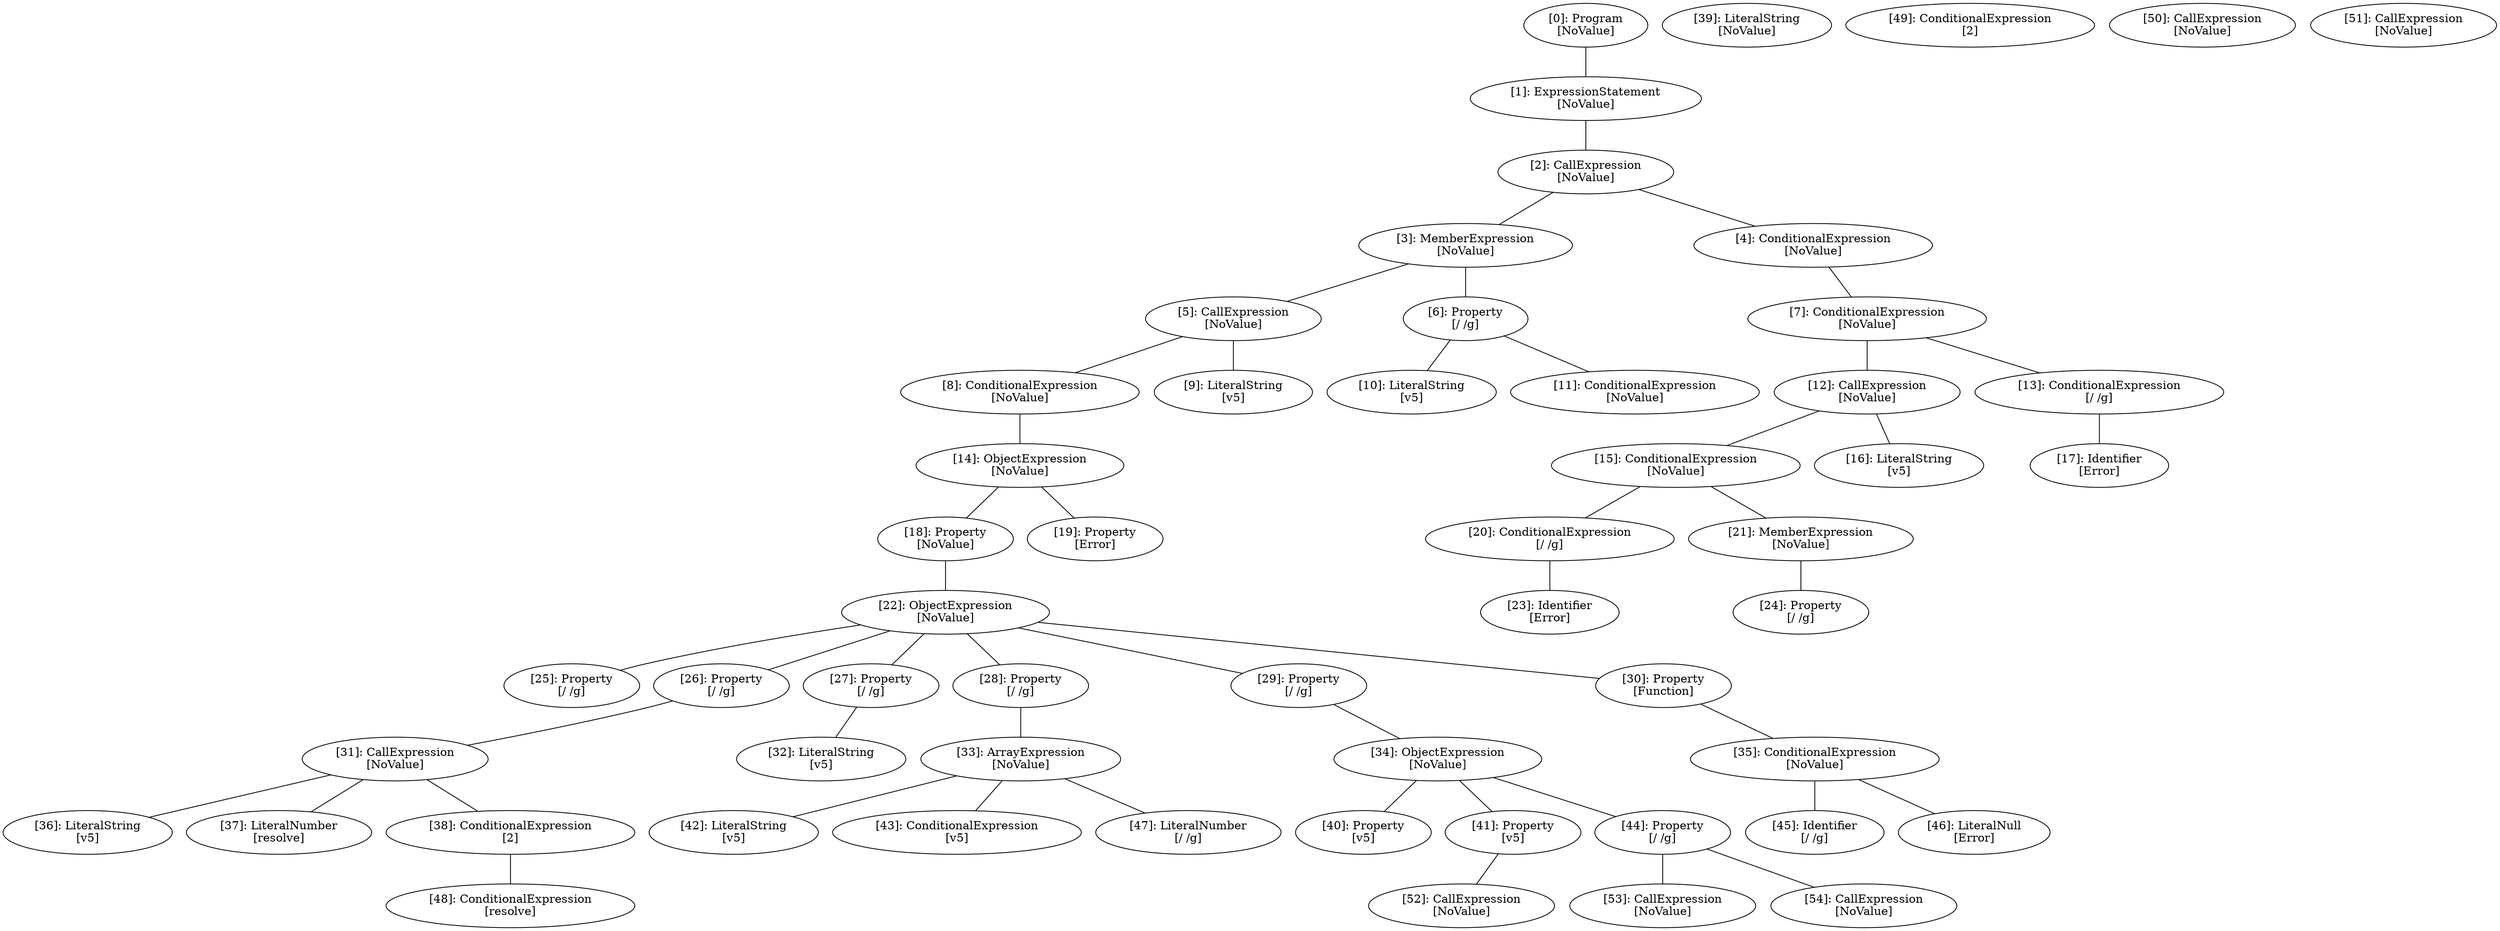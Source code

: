 // Result
graph {
	0 [label="[0]: Program
[NoValue]"]
	1 [label="[1]: ExpressionStatement
[NoValue]"]
	2 [label="[2]: CallExpression
[NoValue]"]
	3 [label="[3]: MemberExpression
[NoValue]"]
	4 [label="[4]: ConditionalExpression
[NoValue]"]
	5 [label="[5]: CallExpression
[NoValue]"]
	6 [label="[6]: Property
[/ /g]"]
	7 [label="[7]: ConditionalExpression
[NoValue]"]
	8 [label="[8]: ConditionalExpression
[NoValue]"]
	9 [label="[9]: LiteralString
[v5]"]
	10 [label="[10]: LiteralString
[v5]"]
	11 [label="[11]: ConditionalExpression
[NoValue]"]
	12 [label="[12]: CallExpression
[NoValue]"]
	13 [label="[13]: ConditionalExpression
[/ /g]"]
	14 [label="[14]: ObjectExpression
[NoValue]"]
	15 [label="[15]: ConditionalExpression
[NoValue]"]
	16 [label="[16]: LiteralString
[v5]"]
	17 [label="[17]: Identifier
[Error]"]
	18 [label="[18]: Property
[NoValue]"]
	19 [label="[19]: Property
[Error]"]
	20 [label="[20]: ConditionalExpression
[/ /g]"]
	21 [label="[21]: MemberExpression
[NoValue]"]
	22 [label="[22]: ObjectExpression
[NoValue]"]
	23 [label="[23]: Identifier
[Error]"]
	24 [label="[24]: Property
[/ /g]"]
	25 [label="[25]: Property
[/ /g]"]
	26 [label="[26]: Property
[/ /g]"]
	27 [label="[27]: Property
[/ /g]"]
	28 [label="[28]: Property
[/ /g]"]
	29 [label="[29]: Property
[/ /g]"]
	30 [label="[30]: Property
[Function]"]
	31 [label="[31]: CallExpression
[NoValue]"]
	32 [label="[32]: LiteralString
[v5]"]
	33 [label="[33]: ArrayExpression
[NoValue]"]
	34 [label="[34]: ObjectExpression
[NoValue]"]
	35 [label="[35]: ConditionalExpression
[NoValue]"]
	36 [label="[36]: LiteralString
[v5]"]
	37 [label="[37]: LiteralNumber
[resolve]"]
	38 [label="[38]: ConditionalExpression
[2]"]
	39 [label="[39]: LiteralString
[NoValue]"]
	40 [label="[40]: Property
[v5]"]
	41 [label="[41]: Property
[v5]"]
	42 [label="[42]: LiteralString
[v5]"]
	43 [label="[43]: ConditionalExpression
[v5]"]
	44 [label="[44]: Property
[/ /g]"]
	45 [label="[45]: Identifier
[/ /g]"]
	46 [label="[46]: LiteralNull
[Error]"]
	47 [label="[47]: LiteralNumber
[/ /g]"]
	48 [label="[48]: ConditionalExpression
[resolve]"]
	49 [label="[49]: ConditionalExpression
[2]"]
	50 [label="[50]: CallExpression
[NoValue]"]
	51 [label="[51]: CallExpression
[NoValue]"]
	52 [label="[52]: CallExpression
[NoValue]"]
	53 [label="[53]: CallExpression
[NoValue]"]
	54 [label="[54]: CallExpression
[NoValue]"]
	0 -- 1
	1 -- 2
	2 -- 3
	2 -- 4
	3 -- 5
	3 -- 6
	4 -- 7
	5 -- 8
	5 -- 9
	6 -- 10
	6 -- 11
	7 -- 12
	7 -- 13
	8 -- 14
	12 -- 15
	12 -- 16
	13 -- 17
	14 -- 18
	14 -- 19
	15 -- 20
	15 -- 21
	18 -- 22
	20 -- 23
	21 -- 24
	22 -- 25
	22 -- 26
	22 -- 27
	22 -- 28
	22 -- 29
	22 -- 30
	26 -- 31
	27 -- 32
	28 -- 33
	29 -- 34
	30 -- 35
	31 -- 36
	31 -- 37
	31 -- 38
	33 -- 42
	33 -- 43
	33 -- 47
	34 -- 40
	34 -- 41
	34 -- 44
	35 -- 45
	35 -- 46
	38 -- 48
	41 -- 52
	44 -- 53
	44 -- 54
}
